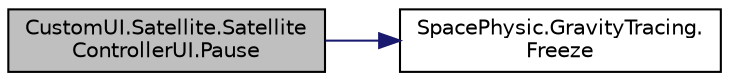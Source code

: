 digraph "CustomUI.Satellite.SatelliteControllerUI.Pause"
{
 // INTERACTIVE_SVG=YES
 // LATEX_PDF_SIZE
  edge [fontname="Helvetica",fontsize="10",labelfontname="Helvetica",labelfontsize="10"];
  node [fontname="Helvetica",fontsize="10",shape=record];
  rankdir="LR";
  Node1 [label="CustomUI.Satellite.Satellite\lControllerUI.Pause",height=0.2,width=0.4,color="black", fillcolor="grey75", style="filled", fontcolor="black",tooltip=" "];
  Node1 -> Node2 [color="midnightblue",fontsize="10",style="solid",fontname="Helvetica"];
  Node2 [label="SpacePhysic.GravityTracing.\lFreeze",height=0.2,width=0.4,color="black", fillcolor="white", style="filled",URL="$class_space_physic_1_1_gravity_tracing.html#a53a5ce46b114fde8399fd0379aa020ca",tooltip="冻结"];
}
